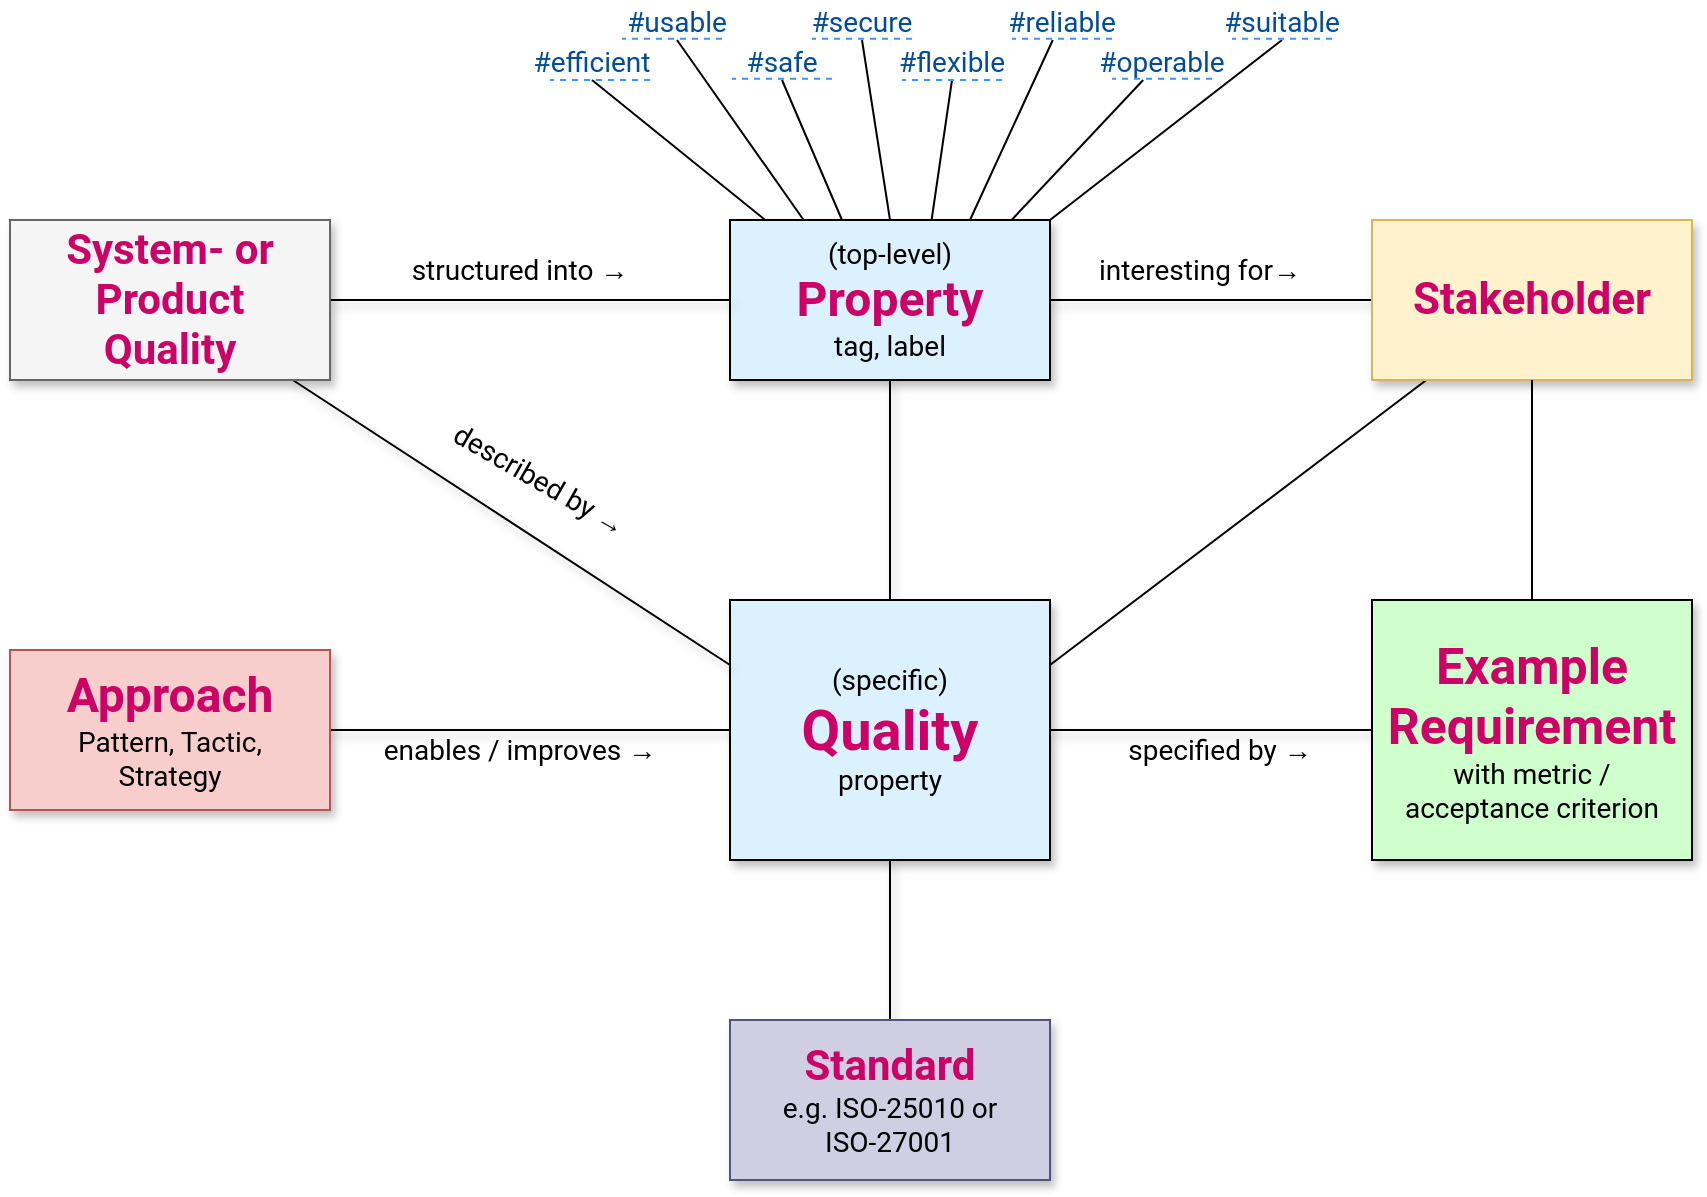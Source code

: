 <mxfile version="27.0.9" pages="2">
  <diagram name="Q42 Meta Model" id="cULiAE64kOLHnHZs_wdY">
    <mxGraphModel dx="1185" dy="686" grid="1" gridSize="10" guides="1" tooltips="1" connect="1" arrows="1" fold="1" page="1" pageScale="1" pageWidth="1169" pageHeight="827" math="0" shadow="0">
      <root>
        <mxCell id="0" />
        <mxCell id="1" parent="0" />
        <mxCell id="bslqSTpE_m5JZVY4g9k7-14" style="edgeStyle=orthogonalEdgeStyle;rounded=0;orthogonalLoop=1;jettySize=auto;html=1;entryX=0;entryY=0.5;entryDx=0;entryDy=0;endArrow=none;startFill=0;fontFamily=Roboto;shadow=1;" parent="1" source="bslqSTpE_m5JZVY4g9k7-1" target="bslqSTpE_m5JZVY4g9k7-3" edge="1">
          <mxGeometry relative="1" as="geometry" />
        </mxCell>
        <mxCell id="bslqSTpE_m5JZVY4g9k7-16" style="edgeStyle=orthogonalEdgeStyle;rounded=0;orthogonalLoop=1;jettySize=auto;html=1;endArrow=none;startFill=0;shadow=1;" parent="1" source="bslqSTpE_m5JZVY4g9k7-1" target="bslqSTpE_m5JZVY4g9k7-2" edge="1">
          <mxGeometry relative="1" as="geometry" />
        </mxCell>
        <mxCell id="bslqSTpE_m5JZVY4g9k7-1" value="&lt;font style=&quot;font-size: 14px;&quot;&gt;(top-level)&lt;/font&gt;&lt;div&gt;&lt;font style=&quot;font-size: 24px; color: rgb(204, 0, 102);&quot;&gt;&lt;b&gt;Property&lt;/b&gt;&lt;/font&gt;&lt;/div&gt;&lt;div&gt;&lt;font style=&quot;font-size: 14px;&quot;&gt;tag, label&lt;/font&gt;&lt;/div&gt;" style="rounded=0;whiteSpace=wrap;html=1;fillColor=light-dark(#dbf1fe, #ededed);fontFamily=Roboto;shadow=1;points=[[0,0,0,0,0],[0,0.5,0,0,0],[0,1,0,0,0],[0.11,0,0,0,0],[0.23,0,0,0,0],[0.25,1,0,0,0],[0.35,0,0,0,0],[0.5,0,0,0,0],[0.5,1,0,0,0],[0.63,0,0,0,0],[0.75,0,0,0,0],[0.75,1,0,0,0],[0.88,0,0,0,0],[1,0,0,0,0],[1,0.5,0,0,0],[1,1,0,0,0]];" parent="1" vertex="1">
          <mxGeometry x="560" y="120" width="160" height="80" as="geometry" />
        </mxCell>
        <mxCell id="bslqSTpE_m5JZVY4g9k7-10" style="rounded=0;orthogonalLoop=1;jettySize=auto;html=1;entryX=0;entryY=0.5;entryDx=0;entryDy=0;endArrow=none;startFill=0;fontFamily=Roboto;shadow=1;" parent="1" source="bslqSTpE_m5JZVY4g9k7-2" target="bslqSTpE_m5JZVY4g9k7-6" edge="1">
          <mxGeometry relative="1" as="geometry" />
        </mxCell>
        <mxCell id="bslqSTpE_m5JZVY4g9k7-13" style="edgeStyle=orthogonalEdgeStyle;rounded=0;orthogonalLoop=1;jettySize=auto;html=1;endArrow=none;startFill=0;fontFamily=Roboto;shadow=1;" parent="1" source="bslqSTpE_m5JZVY4g9k7-2" target="bslqSTpE_m5JZVY4g9k7-8" edge="1">
          <mxGeometry relative="1" as="geometry" />
        </mxCell>
        <mxCell id="bslqSTpE_m5JZVY4g9k7-15" style="edgeStyle=orthogonalEdgeStyle;rounded=0;orthogonalLoop=1;jettySize=auto;html=1;endArrow=none;startFill=0;fontFamily=Roboto;shadow=1;" parent="1" source="bslqSTpE_m5JZVY4g9k7-2" target="bslqSTpE_m5JZVY4g9k7-7" edge="1">
          <mxGeometry relative="1" as="geometry" />
        </mxCell>
        <mxCell id="bslqSTpE_m5JZVY4g9k7-2" value="&lt;div&gt;&lt;font style=&quot;font-size: 14px;&quot;&gt;(specific)&lt;/font&gt;&lt;/div&gt;&lt;font style=&quot;color: rgb(204, 0, 102); font-size: 28px;&quot;&gt;&lt;b style=&quot;&quot;&gt;Quality&lt;/b&gt;&lt;/font&gt;&lt;div&gt;&lt;font style=&quot;font-size: 14px;&quot;&gt;property&lt;/font&gt;&lt;/div&gt;" style="rounded=0;whiteSpace=wrap;html=1;fillColor=#DBF1FE;fontFamily=Roboto;shadow=1;" parent="1" vertex="1">
          <mxGeometry x="560" y="310" width="160" height="130" as="geometry" />
        </mxCell>
        <mxCell id="bslqSTpE_m5JZVY4g9k7-17" style="rounded=0;orthogonalLoop=1;jettySize=auto;html=1;endArrow=none;startFill=0;entryX=1;entryY=0.25;entryDx=0;entryDy=0;" parent="1" source="bslqSTpE_m5JZVY4g9k7-3" target="bslqSTpE_m5JZVY4g9k7-2" edge="1">
          <mxGeometry relative="1" as="geometry" />
        </mxCell>
        <mxCell id="bslqSTpE_m5JZVY4g9k7-3" value="&lt;font style=&quot;font-size: 22px; color: rgb(204, 0, 102);&quot;&gt;&lt;b style=&quot;&quot;&gt;Stakeholder&lt;/b&gt;&lt;/font&gt;" style="rounded=0;whiteSpace=wrap;html=1;fontFamily=Roboto;fillColor=#fff2cc;strokeColor=#d6b656;shadow=1;" parent="1" vertex="1">
          <mxGeometry x="881" y="120" width="160" height="80" as="geometry" />
        </mxCell>
        <mxCell id="bslqSTpE_m5JZVY4g9k7-11" style="edgeStyle=orthogonalEdgeStyle;rounded=0;orthogonalLoop=1;jettySize=auto;html=1;endArrow=none;startFill=0;fontFamily=Roboto;shadow=1;" parent="1" source="bslqSTpE_m5JZVY4g9k7-4" target="bslqSTpE_m5JZVY4g9k7-1" edge="1">
          <mxGeometry relative="1" as="geometry" />
        </mxCell>
        <mxCell id="bslqSTpE_m5JZVY4g9k7-12" style="rounded=0;orthogonalLoop=1;jettySize=auto;html=1;entryX=0;entryY=0.25;entryDx=0;entryDy=0;endArrow=none;startFill=0;fontFamily=Roboto;shadow=1;" parent="1" source="bslqSTpE_m5JZVY4g9k7-4" target="bslqSTpE_m5JZVY4g9k7-2" edge="1">
          <mxGeometry relative="1" as="geometry" />
        </mxCell>
        <mxCell id="bslqSTpE_m5JZVY4g9k7-4" value="&lt;font style=&quot;color: rgb(204, 0, 102);&quot;&gt;System- or&lt;/font&gt;&lt;div&gt;&lt;font style=&quot;color: rgb(204, 0, 102);&quot;&gt;Product&lt;/font&gt;&lt;/div&gt;&lt;div&gt;&lt;font style=&quot;color: rgb(204, 0, 102);&quot;&gt;Quality&lt;/font&gt;&lt;/div&gt;" style="rounded=0;whiteSpace=wrap;html=1;fontFamily=Roboto;fillColor=#f5f5f5;fontColor=#333333;strokeColor=#666666;fontSize=21;fontStyle=1;shadow=1;" parent="1" vertex="1">
          <mxGeometry x="200" y="120" width="160" height="80" as="geometry" />
        </mxCell>
        <mxCell id="bslqSTpE_m5JZVY4g9k7-6" value="&lt;div&gt;&lt;b style=&quot;color: rgb(204, 0, 102); background-color: transparent;&quot;&gt;&lt;font style=&quot;font-size: 25px;&quot;&gt;Example&lt;/font&gt;&lt;/b&gt;&lt;/div&gt;&lt;div&gt;&lt;font color=&quot;#cc0066&quot;&gt;&lt;b style=&quot;&quot;&gt;&lt;font style=&quot;font-size: 25px;&quot;&gt;Requirement&lt;/font&gt;&lt;br&gt;&lt;/b&gt;&lt;/font&gt;&lt;div&gt;&lt;font style=&quot;font-size: 14px;&quot;&gt;with metric /&lt;/font&gt;&lt;/div&gt;&lt;/div&gt;&lt;div&gt;&lt;font style=&quot;font-size: 14px;&quot;&gt;acceptance criterion&lt;/font&gt;&lt;/div&gt;" style="rounded=0;whiteSpace=wrap;html=1;fillColor=light-dark(#ceffcd, #ededed);fontFamily=Roboto;shadow=1;" parent="1" vertex="1">
          <mxGeometry x="881" y="310" width="160" height="130" as="geometry" />
        </mxCell>
        <mxCell id="bslqSTpE_m5JZVY4g9k7-7" value="&lt;font style=&quot;font-size: 21px; color: rgb(204, 0, 102);&quot;&gt;&lt;b style=&quot;&quot;&gt;Standard&lt;/b&gt;&lt;/font&gt;&lt;span style=&quot;font-size: 14px; background-color: transparent; color: light-dark(rgb(0, 0, 0), rgb(255, 255, 255));&quot;&gt;&lt;br&gt;e.g. ISO-25010 or &lt;br&gt;ISO-27001&lt;/span&gt;" style="rounded=0;whiteSpace=wrap;html=1;fontFamily=Roboto;fillColor=#d0cee2;strokeColor=#56517e;shadow=1;" parent="1" vertex="1">
          <mxGeometry x="560" y="520" width="160" height="80" as="geometry" />
        </mxCell>
        <mxCell id="bslqSTpE_m5JZVY4g9k7-8" value="&lt;font style=&quot;font-size: 24px; color: rgb(204, 0, 102);&quot;&gt;&lt;b&gt;Approach&lt;/b&gt;&lt;/font&gt;&lt;div&gt;&lt;font style=&quot;font-size: 14px;&quot;&gt;Pattern, Tactic,&lt;/font&gt;&lt;/div&gt;&lt;div&gt;&lt;font style=&quot;font-size: 14px;&quot;&gt;Strategy&lt;/font&gt;&lt;/div&gt;" style="rounded=0;whiteSpace=wrap;html=1;fontFamily=Roboto;fillColor=#f8cecc;strokeColor=#b85450;shadow=1;" parent="1" vertex="1">
          <mxGeometry x="200" y="335" width="160" height="80" as="geometry" />
        </mxCell>
        <mxCell id="bslqSTpE_m5JZVY4g9k7-18" style="rounded=0;orthogonalLoop=1;jettySize=auto;html=1;endArrow=none;startFill=0;entryX=0.5;entryY=0;entryDx=0;entryDy=0;exitX=0.5;exitY=1;exitDx=0;exitDy=0;" parent="1" source="bslqSTpE_m5JZVY4g9k7-3" target="bslqSTpE_m5JZVY4g9k7-6" edge="1">
          <mxGeometry relative="1" as="geometry">
            <mxPoint x="925" y="210" as="sourcePoint" />
            <mxPoint x="771" y="345" as="targetPoint" />
          </mxGeometry>
        </mxCell>
        <mxCell id="bslqSTpE_m5JZVY4g9k7-20" value="&lt;p class=&quot;p1&quot; style=&quot;margin: 0px; font-variant-numeric: normal; font-variant-east-asian: normal; font-variant-alternates: normal; font-size-adjust: none; font-kerning: auto; font-optical-sizing: auto; font-feature-settings: normal; font-variation-settings: normal; font-variant-position: normal; font-variant-emoji: normal; font-stretch: normal; line-height: normal;&quot;&gt;&lt;font style=&quot;font-size: 14px;&quot;&gt;interesting for→&lt;/font&gt;&lt;/p&gt;" style="text;html=1;align=center;verticalAlign=middle;whiteSpace=wrap;rounded=0;fontFamily=Roboto;" parent="1" vertex="1">
          <mxGeometry x="730" y="130" width="130" height="30" as="geometry" />
        </mxCell>
        <mxCell id="bslqSTpE_m5JZVY4g9k7-21" value="&lt;p class=&quot;p1&quot; style=&quot;margin: 0px; font-variant-numeric: normal; font-variant-east-asian: normal; font-variant-alternates: normal; font-size-adjust: none; font-kerning: auto; font-optical-sizing: auto; font-feature-settings: normal; font-variation-settings: normal; font-variant-position: normal; font-variant-emoji: normal; font-stretch: normal; line-height: normal;&quot;&gt;&lt;font style=&quot;font-size: 14px;&quot;&gt;structured into →&lt;/font&gt;&lt;/p&gt;" style="text;html=1;align=center;verticalAlign=middle;whiteSpace=wrap;rounded=0;fontFamily=Roboto;" parent="1" vertex="1">
          <mxGeometry x="390" y="130" width="130" height="30" as="geometry" />
        </mxCell>
        <mxCell id="bslqSTpE_m5JZVY4g9k7-22" value="&lt;p class=&quot;p1&quot; style=&quot;margin: 0px; font-variant-numeric: normal; font-variant-east-asian: normal; font-variant-alternates: normal; font-size-adjust: none; font-kerning: auto; font-optical-sizing: auto; font-feature-settings: normal; font-variation-settings: normal; font-variant-position: normal; font-variant-emoji: normal; font-stretch: normal; line-height: normal;&quot;&gt;&lt;font style=&quot;font-size: 14px;&quot;&gt;described by →&lt;/font&gt;&lt;/p&gt;" style="text;html=1;align=center;verticalAlign=middle;whiteSpace=wrap;rounded=0;fontFamily=Roboto;rotation=30;" parent="1" vertex="1">
          <mxGeometry x="400" y="240" width="130" height="20" as="geometry" />
        </mxCell>
        <mxCell id="clB7HIuaLna0Y5BmBfF5-1" value="&lt;p class=&quot;p1&quot; style=&quot;margin: 0px; font-variant-numeric: normal; font-variant-east-asian: normal; font-variant-alternates: normal; font-size-adjust: none; font-kerning: auto; font-optical-sizing: auto; font-feature-settings: normal; font-variation-settings: normal; font-variant-position: normal; font-variant-emoji: normal; font-stretch: normal; line-height: normal;&quot;&gt;&lt;font style=&quot;font-size: 14px;&quot;&gt;specified by →&lt;/font&gt;&lt;/p&gt;" style="text;html=1;align=center;verticalAlign=middle;whiteSpace=wrap;rounded=0;fontFamily=Roboto;" parent="1" vertex="1">
          <mxGeometry x="740" y="370" width="130" height="30" as="geometry" />
        </mxCell>
        <mxCell id="DFKi_qFQldfi5epkdJih-1" value="&lt;p style=&quot;margin: 0px; font-variant-numeric: normal; font-variant-east-asian: normal; font-variant-alternates: normal; font-size-adjust: none; font-kerning: auto; font-optical-sizing: auto; font-feature-settings: normal; font-variation-settings: normal; font-variant-position: normal; font-variant-emoji: normal; font-stretch: normal; line-height: normal;&quot; class=&quot;p1&quot;&gt;&lt;font style=&quot;font-size: 14px;&quot;&gt;#efficient&lt;/font&gt;&lt;/p&gt;" style="text;html=1;align=center;verticalAlign=middle;whiteSpace=wrap;rounded=0;fontFamily=Roboto;strokeColor=none;dashed=1;sketch=1;curveFitting=1;jiggle=2;fontColor=#004C99;" vertex="1" parent="1">
          <mxGeometry x="461" y="30" width="60" height="20" as="geometry" />
        </mxCell>
        <mxCell id="clB7HIuaLna0Y5BmBfF5-2" value="&lt;p class=&quot;p1&quot; style=&quot;margin: 0px; font-variant-numeric: normal; font-variant-east-asian: normal; font-variant-alternates: normal; font-size-adjust: none; font-kerning: auto; font-optical-sizing: auto; font-feature-settings: normal; font-variation-settings: normal; font-variant-position: normal; font-variant-emoji: normal; font-stretch: normal; line-height: normal;&quot;&gt;&lt;font style=&quot;font-size: 14px;&quot;&gt;enables / improves →&lt;/font&gt;&lt;/p&gt;" style="text;html=1;align=center;verticalAlign=middle;whiteSpace=wrap;rounded=0;fontFamily=Roboto;" parent="1" vertex="1">
          <mxGeometry x="380" y="370" width="150" height="30" as="geometry" />
        </mxCell>
        <mxCell id="DFKi_qFQldfi5epkdJih-2" value="&lt;p style=&quot;margin: 0px; font-variant-numeric: normal; font-variant-east-asian: normal; font-variant-alternates: normal; font-size-adjust: none; font-kerning: auto; font-optical-sizing: auto; font-feature-settings: normal; font-variation-settings: normal; font-variant-position: normal; font-variant-emoji: normal; font-stretch: normal; line-height: normal;&quot; class=&quot;p1&quot;&gt;&lt;font style=&quot;font-size: 14px;&quot;&gt;#usable&lt;/font&gt;&lt;/p&gt;" style="text;html=1;align=center;verticalAlign=middle;whiteSpace=wrap;rounded=0;fontFamily=Roboto;fontColor=#004C99;" vertex="1" parent="1">
          <mxGeometry x="506" y="10" width="55" height="20" as="geometry" />
        </mxCell>
        <mxCell id="DFKi_qFQldfi5epkdJih-3" value="&lt;p style=&quot;margin: 0px; font-variant-numeric: normal; font-variant-east-asian: normal; font-variant-alternates: normal; font-size-adjust: none; font-kerning: auto; font-optical-sizing: auto; font-feature-settings: normal; font-variation-settings: normal; font-variant-position: normal; font-variant-emoji: normal; font-stretch: normal; line-height: normal;&quot; class=&quot;p1&quot;&gt;&lt;font style=&quot;font-size: 14px;&quot;&gt;#safe&lt;/font&gt;&lt;/p&gt;" style="text;html=1;align=center;verticalAlign=middle;whiteSpace=wrap;rounded=0;fontFamily=Roboto;fontColor=#004C99;" vertex="1" parent="1">
          <mxGeometry x="551" y="30" width="70" height="20" as="geometry" />
        </mxCell>
        <mxCell id="DFKi_qFQldfi5epkdJih-4" value="&lt;p style=&quot;margin: 0px; font-variant-numeric: normal; font-variant-east-asian: normal; font-variant-alternates: normal; font-size-adjust: none; font-kerning: auto; font-optical-sizing: auto; font-feature-settings: normal; font-variation-settings: normal; font-variant-position: normal; font-variant-emoji: normal; font-stretch: normal; line-height: normal;&quot; class=&quot;p1&quot;&gt;&lt;font style=&quot;font-size: 14px;&quot;&gt;#secure&lt;/font&gt;&lt;/p&gt;" style="text;html=1;align=center;verticalAlign=middle;whiteSpace=wrap;rounded=0;fontFamily=Roboto;fontColor=#004C99;" vertex="1" parent="1">
          <mxGeometry x="591" y="10" width="70" height="20" as="geometry" />
        </mxCell>
        <mxCell id="DFKi_qFQldfi5epkdJih-5" value="&lt;p style=&quot;margin: 0px; font-variant-numeric: normal; font-variant-east-asian: normal; font-variant-alternates: normal; font-size-adjust: none; font-kerning: auto; font-optical-sizing: auto; font-feature-settings: normal; font-variation-settings: normal; font-variant-position: normal; font-variant-emoji: normal; font-stretch: normal; line-height: normal;&quot; class=&quot;p1&quot;&gt;&lt;font style=&quot;font-size: 14px;&quot;&gt;#flexible&lt;/font&gt;&lt;/p&gt;" style="text;html=1;align=center;verticalAlign=middle;whiteSpace=wrap;rounded=0;fontFamily=Roboto;fontColor=#004C99;" vertex="1" parent="1">
          <mxGeometry x="636" y="30" width="70" height="20" as="geometry" />
        </mxCell>
        <mxCell id="DFKi_qFQldfi5epkdJih-6" value="&lt;p style=&quot;margin: 0px; font-variant-numeric: normal; font-variant-east-asian: normal; font-variant-alternates: normal; font-size-adjust: none; font-kerning: auto; font-optical-sizing: auto; font-feature-settings: normal; font-variation-settings: normal; font-variant-position: normal; font-variant-emoji: normal; font-stretch: normal; line-height: normal;&quot; class=&quot;p1&quot;&gt;&lt;font style=&quot;font-size: 14px;&quot;&gt;#reliable&lt;/font&gt;&lt;/p&gt;" style="text;html=1;align=center;verticalAlign=middle;whiteSpace=wrap;rounded=0;fontFamily=Roboto;fontColor=#004C99;" vertex="1" parent="1">
          <mxGeometry x="691" y="10" width="70" height="20" as="geometry" />
        </mxCell>
        <mxCell id="DFKi_qFQldfi5epkdJih-7" value="&lt;p style=&quot;margin: 0px; font-variant-numeric: normal; font-variant-east-asian: normal; font-variant-alternates: normal; font-size-adjust: none; font-kerning: auto; font-optical-sizing: auto; font-feature-settings: normal; font-variation-settings: normal; font-variant-position: normal; font-variant-emoji: normal; font-stretch: normal; line-height: normal;&quot; class=&quot;p1&quot;&gt;&lt;font style=&quot;font-size: 14px;&quot;&gt;#operable&lt;/font&gt;&lt;/p&gt;" style="text;html=1;align=center;verticalAlign=middle;whiteSpace=wrap;rounded=0;fontFamily=Roboto;fontColor=#004C99;" vertex="1" parent="1">
          <mxGeometry x="741" y="30" width="70" height="20" as="geometry" />
        </mxCell>
        <mxCell id="DFKi_qFQldfi5epkdJih-9" value="&lt;p style=&quot;margin: 0px; font-variant-numeric: normal; font-variant-east-asian: normal; font-variant-alternates: normal; font-size-adjust: none; font-kerning: auto; font-optical-sizing: auto; font-feature-settings: normal; font-variation-settings: normal; font-variant-position: normal; font-variant-emoji: normal; font-stretch: normal; line-height: normal;&quot; class=&quot;p1&quot;&gt;&lt;font style=&quot;font-size: 14px;&quot;&gt;#suitable&lt;/font&gt;&lt;/p&gt;" style="text;html=1;align=center;verticalAlign=middle;whiteSpace=wrap;rounded=0;fontFamily=Roboto;fontColor=#004C99;" vertex="1" parent="1">
          <mxGeometry x="801" y="10" width="70" height="20" as="geometry" />
        </mxCell>
        <mxCell id="DFKi_qFQldfi5epkdJih-10" style="rounded=0;orthogonalLoop=1;jettySize=auto;html=1;endArrow=none;startFill=0;entryX=0.88;entryY=0;entryDx=0;entryDy=0;entryPerimeter=0;" edge="1" parent="1" source="DFKi_qFQldfi5epkdJih-7" target="bslqSTpE_m5JZVY4g9k7-1">
          <mxGeometry relative="1" as="geometry">
            <mxPoint x="918" y="210" as="sourcePoint" />
            <mxPoint x="730" y="353" as="targetPoint" />
          </mxGeometry>
        </mxCell>
        <mxCell id="DFKi_qFQldfi5epkdJih-11" style="rounded=0;orthogonalLoop=1;jettySize=auto;html=1;endArrow=none;startFill=0;entryX=0.75;entryY=0;entryDx=0;entryDy=0;" edge="1" parent="1" source="DFKi_qFQldfi5epkdJih-6" target="bslqSTpE_m5JZVY4g9k7-1">
          <mxGeometry relative="1" as="geometry">
            <mxPoint x="747" y="60" as="sourcePoint" />
            <mxPoint x="707" y="131" as="targetPoint" />
          </mxGeometry>
        </mxCell>
        <mxCell id="DFKi_qFQldfi5epkdJih-12" style="rounded=0;orthogonalLoop=1;jettySize=auto;html=1;endArrow=none;startFill=0;exitX=0.5;exitY=1;exitDx=0;exitDy=0;entryX=1;entryY=0;entryDx=0;entryDy=0;entryPerimeter=0;" edge="1" parent="1" source="DFKi_qFQldfi5epkdJih-9" target="bslqSTpE_m5JZVY4g9k7-1">
          <mxGeometry relative="1" as="geometry">
            <mxPoint x="747" y="60" as="sourcePoint" />
            <mxPoint x="710" y="120" as="targetPoint" />
          </mxGeometry>
        </mxCell>
        <mxCell id="DFKi_qFQldfi5epkdJih-13" style="rounded=0;orthogonalLoop=1;jettySize=auto;html=1;endArrow=none;startFill=0;exitX=0.5;exitY=1;exitDx=0;exitDy=0;" edge="1" parent="1" source="DFKi_qFQldfi5epkdJih-4">
          <mxGeometry relative="1" as="geometry">
            <mxPoint x="703" y="40" as="sourcePoint" />
            <mxPoint x="640" y="120" as="targetPoint" />
          </mxGeometry>
        </mxCell>
        <mxCell id="DFKi_qFQldfi5epkdJih-14" style="rounded=0;orthogonalLoop=1;jettySize=auto;html=1;endArrow=none;startFill=0;entryX=0.35;entryY=0;entryDx=0;entryDy=0;exitX=0.5;exitY=1;exitDx=0;exitDy=0;entryPerimeter=0;" edge="1" parent="1" source="DFKi_qFQldfi5epkdJih-3" target="bslqSTpE_m5JZVY4g9k7-1">
          <mxGeometry relative="1" as="geometry">
            <mxPoint x="713" y="50" as="sourcePoint" />
            <mxPoint x="700" y="140" as="targetPoint" />
          </mxGeometry>
        </mxCell>
        <mxCell id="DFKi_qFQldfi5epkdJih-15" style="rounded=0;orthogonalLoop=1;jettySize=auto;html=1;endArrow=none;startFill=0;entryX=0.23;entryY=0;entryDx=0;entryDy=0;exitX=0.5;exitY=1;exitDx=0;exitDy=0;entryPerimeter=0;" edge="1" parent="1" source="DFKi_qFQldfi5epkdJih-2" target="bslqSTpE_m5JZVY4g9k7-1">
          <mxGeometry relative="1" as="geometry">
            <mxPoint x="723" y="60" as="sourcePoint" />
            <mxPoint x="710" y="150" as="targetPoint" />
          </mxGeometry>
        </mxCell>
        <mxCell id="DFKi_qFQldfi5epkdJih-16" style="rounded=0;orthogonalLoop=1;jettySize=auto;html=1;endArrow=none;startFill=0;entryX=0.63;entryY=0;entryDx=0;entryDy=0;exitX=0.5;exitY=1;exitDx=0;exitDy=0;entryPerimeter=0;" edge="1" parent="1" source="DFKi_qFQldfi5epkdJih-5" target="bslqSTpE_m5JZVY4g9k7-1">
          <mxGeometry relative="1" as="geometry">
            <mxPoint x="733" y="70" as="sourcePoint" />
            <mxPoint x="720" y="160" as="targetPoint" />
          </mxGeometry>
        </mxCell>
        <mxCell id="DFKi_qFQldfi5epkdJih-17" style="rounded=0;orthogonalLoop=1;jettySize=auto;html=1;endArrow=none;startFill=0;entryX=0.11;entryY=0;entryDx=0;entryDy=0;exitX=0.5;exitY=1;exitDx=0;exitDy=0;entryPerimeter=0;" edge="1" parent="1" source="DFKi_qFQldfi5epkdJih-1" target="bslqSTpE_m5JZVY4g9k7-1">
          <mxGeometry relative="1" as="geometry">
            <mxPoint x="513" y="40" as="sourcePoint" />
            <mxPoint x="607" y="130" as="targetPoint" />
          </mxGeometry>
        </mxCell>
        <mxCell id="DFKi_qFQldfi5epkdJih-18" style="rounded=0;orthogonalLoop=1;jettySize=auto;html=1;endArrow=none;startFill=0;entryX=1;entryY=0;entryDx=0;entryDy=0;entryPerimeter=0;strokeColor=#3399FF;strokeWidth=1;dashed=1;fontColor=#004C99;" edge="1" parent="1">
          <mxGeometry relative="1" as="geometry">
            <mxPoint x="751" y="29.39" as="sourcePoint" />
            <mxPoint x="701" y="29.39" as="targetPoint" />
          </mxGeometry>
        </mxCell>
        <mxCell id="DFKi_qFQldfi5epkdJih-19" style="rounded=0;orthogonalLoop=1;jettySize=auto;html=1;endArrow=none;startFill=0;entryX=1;entryY=0;entryDx=0;entryDy=0;entryPerimeter=0;strokeColor=#3399FF;strokeWidth=1;dashed=1;fontColor=#004C99;" edge="1" parent="1">
          <mxGeometry relative="1" as="geometry">
            <mxPoint x="801" y="49.39" as="sourcePoint" />
            <mxPoint x="751" y="49.39" as="targetPoint" />
          </mxGeometry>
        </mxCell>
        <mxCell id="DFKi_qFQldfi5epkdJih-20" style="rounded=0;orthogonalLoop=1;jettySize=auto;html=1;endArrow=none;startFill=0;entryX=1;entryY=0;entryDx=0;entryDy=0;entryPerimeter=0;strokeColor=#3399FF;strokeWidth=1;dashed=1;fontColor=#004C99;" edge="1" parent="1">
          <mxGeometry relative="1" as="geometry">
            <mxPoint x="651" y="29.39" as="sourcePoint" />
            <mxPoint x="601" y="29.39" as="targetPoint" />
          </mxGeometry>
        </mxCell>
        <mxCell id="DFKi_qFQldfi5epkdJih-21" style="rounded=0;orthogonalLoop=1;jettySize=auto;html=1;endArrow=none;startFill=0;entryX=1;entryY=0;entryDx=0;entryDy=0;entryPerimeter=0;strokeColor=#3399FF;strokeWidth=1;dashed=1;fontColor=#004C99;" edge="1" parent="1">
          <mxGeometry relative="1" as="geometry">
            <mxPoint x="556" y="29.39" as="sourcePoint" />
            <mxPoint x="506" y="29.39" as="targetPoint" />
          </mxGeometry>
        </mxCell>
        <mxCell id="DFKi_qFQldfi5epkdJih-22" style="rounded=0;orthogonalLoop=1;jettySize=auto;html=1;endArrow=none;startFill=0;entryX=1;entryY=0;entryDx=0;entryDy=0;entryPerimeter=0;strokeColor=#3399FF;strokeWidth=1;dashed=1;fontColor=#004C99;" edge="1" parent="1">
          <mxGeometry relative="1" as="geometry">
            <mxPoint x="520" y="50" as="sourcePoint" />
            <mxPoint x="470" y="50" as="targetPoint" />
          </mxGeometry>
        </mxCell>
        <mxCell id="DFKi_qFQldfi5epkdJih-23" style="rounded=0;orthogonalLoop=1;jettySize=auto;html=1;endArrow=none;startFill=0;entryX=1;entryY=0;entryDx=0;entryDy=0;entryPerimeter=0;strokeColor=#3399FF;strokeWidth=1;dashed=1;fontColor=#004C99;" edge="1" parent="1">
          <mxGeometry relative="1" as="geometry">
            <mxPoint x="611" y="49.39" as="sourcePoint" />
            <mxPoint x="561" y="49.39" as="targetPoint" />
          </mxGeometry>
        </mxCell>
        <mxCell id="DFKi_qFQldfi5epkdJih-24" style="rounded=0;orthogonalLoop=1;jettySize=auto;html=1;endArrow=none;startFill=0;entryX=1;entryY=0;entryDx=0;entryDy=0;entryPerimeter=0;strokeColor=#3399FF;strokeWidth=1;dashed=1;fontColor=#004C99;" edge="1" parent="1">
          <mxGeometry relative="1" as="geometry">
            <mxPoint x="861" y="29.39" as="sourcePoint" />
            <mxPoint x="811" y="29.39" as="targetPoint" />
          </mxGeometry>
        </mxCell>
        <mxCell id="DFKi_qFQldfi5epkdJih-25" style="rounded=0;orthogonalLoop=1;jettySize=auto;html=1;endArrow=none;startFill=0;entryX=1;entryY=0;entryDx=0;entryDy=0;entryPerimeter=0;strokeColor=#3399FF;strokeWidth=1;dashed=1;fontColor=#004C99;" edge="1" parent="1">
          <mxGeometry relative="1" as="geometry">
            <mxPoint x="696" y="50" as="sourcePoint" />
            <mxPoint x="646" y="50" as="targetPoint" />
          </mxGeometry>
        </mxCell>
      </root>
    </mxGraphModel>
  </diagram>
  <diagram name="Q42 Meta Model - centered" id="bCCqn5V5VFbxqNnXiY7Y">
    <mxGraphModel dx="2591" dy="823" grid="1" gridSize="10" guides="1" tooltips="1" connect="1" arrows="1" fold="1" page="1" pageScale="1" pageWidth="1169" pageHeight="827" math="0" shadow="0">
      <root>
        <mxCell id="E7Qkh1qQ3fL24t5s4WqB-0" />
        <mxCell id="E7Qkh1qQ3fL24t5s4WqB-1" parent="E7Qkh1qQ3fL24t5s4WqB-0" />
        <mxCell id="E7Qkh1qQ3fL24t5s4WqB-2" style="edgeStyle=orthogonalEdgeStyle;rounded=0;orthogonalLoop=1;jettySize=auto;html=1;entryX=0;entryY=0.5;entryDx=0;entryDy=0;endArrow=none;startFill=0;fontFamily=Roboto;shadow=1;" edge="1" parent="E7Qkh1qQ3fL24t5s4WqB-1" source="E7Qkh1qQ3fL24t5s4WqB-4" target="E7Qkh1qQ3fL24t5s4WqB-10">
          <mxGeometry relative="1" as="geometry" />
        </mxCell>
        <mxCell id="E7Qkh1qQ3fL24t5s4WqB-3" style="edgeStyle=orthogonalEdgeStyle;rounded=0;orthogonalLoop=1;jettySize=auto;html=1;endArrow=none;startFill=0;shadow=1;" edge="1" parent="E7Qkh1qQ3fL24t5s4WqB-1" source="E7Qkh1qQ3fL24t5s4WqB-4" target="E7Qkh1qQ3fL24t5s4WqB-8">
          <mxGeometry relative="1" as="geometry" />
        </mxCell>
        <mxCell id="E7Qkh1qQ3fL24t5s4WqB-4" value="&lt;font style=&quot;font-size: 14px;&quot;&gt;(top-level)&lt;/font&gt;&lt;div&gt;&lt;font style=&quot;font-size: 24px; color: rgb(204, 0, 102);&quot;&gt;&lt;b&gt;Property&lt;/b&gt;&lt;/font&gt;&lt;/div&gt;&lt;div&gt;&lt;font style=&quot;font-size: 14px;&quot;&gt;tag, label&lt;/font&gt;&lt;/div&gt;" style="rounded=0;whiteSpace=wrap;html=1;fillColor=light-dark(#dbf1fe, #ededed);fontFamily=Roboto;shadow=1;" vertex="1" parent="E7Qkh1qQ3fL24t5s4WqB-1">
          <mxGeometry x="560" y="120" width="160" height="80" as="geometry" />
        </mxCell>
        <mxCell id="E7Qkh1qQ3fL24t5s4WqB-5" style="rounded=0;orthogonalLoop=1;jettySize=auto;html=1;entryX=0;entryY=0.5;entryDx=0;entryDy=0;endArrow=none;startFill=0;fontFamily=Roboto;shadow=1;" edge="1" parent="E7Qkh1qQ3fL24t5s4WqB-1" source="E7Qkh1qQ3fL24t5s4WqB-8" target="E7Qkh1qQ3fL24t5s4WqB-14">
          <mxGeometry relative="1" as="geometry" />
        </mxCell>
        <mxCell id="E7Qkh1qQ3fL24t5s4WqB-6" style="edgeStyle=orthogonalEdgeStyle;rounded=0;orthogonalLoop=1;jettySize=auto;html=1;endArrow=none;startFill=0;fontFamily=Roboto;shadow=1;" edge="1" parent="E7Qkh1qQ3fL24t5s4WqB-1" source="E7Qkh1qQ3fL24t5s4WqB-8" target="E7Qkh1qQ3fL24t5s4WqB-16">
          <mxGeometry relative="1" as="geometry" />
        </mxCell>
        <mxCell id="E7Qkh1qQ3fL24t5s4WqB-7" style="rounded=0;orthogonalLoop=1;jettySize=auto;html=1;endArrow=none;startFill=0;fontFamily=Roboto;shadow=1;" edge="1" parent="E7Qkh1qQ3fL24t5s4WqB-1" source="E7Qkh1qQ3fL24t5s4WqB-8" target="E7Qkh1qQ3fL24t5s4WqB-15">
          <mxGeometry relative="1" as="geometry" />
        </mxCell>
        <mxCell id="E7Qkh1qQ3fL24t5s4WqB-8" value="&lt;div&gt;&lt;font style=&quot;font-size: 14px;&quot;&gt;(specific)&lt;/font&gt;&lt;/div&gt;&lt;font style=&quot;color: rgb(204, 0, 102); font-size: 28px;&quot;&gt;&lt;b style=&quot;&quot;&gt;Quality&lt;/b&gt;&lt;/font&gt;&lt;div&gt;&lt;font style=&quot;font-size: 17px;&quot;&gt;property&lt;/font&gt;&lt;/div&gt;" style="rounded=0;whiteSpace=wrap;html=1;fillColor=#DBF1FE;fontFamily=Roboto;shadow=1;" vertex="1" parent="E7Qkh1qQ3fL24t5s4WqB-1">
          <mxGeometry x="280" y="461" width="160" height="130" as="geometry" />
        </mxCell>
        <mxCell id="E7Qkh1qQ3fL24t5s4WqB-10" value="&lt;font style=&quot;font-size: 22px; color: rgb(204, 0, 102);&quot;&gt;&lt;b style=&quot;&quot;&gt;Stakeholder&lt;/b&gt;&lt;/font&gt;" style="rounded=0;whiteSpace=wrap;html=1;fontFamily=Roboto;fillColor=#fff2cc;strokeColor=#d6b656;shadow=1;" vertex="1" parent="E7Qkh1qQ3fL24t5s4WqB-1">
          <mxGeometry x="858" y="120" width="160" height="80" as="geometry" />
        </mxCell>
        <mxCell id="E7Qkh1qQ3fL24t5s4WqB-11" style="edgeStyle=orthogonalEdgeStyle;rounded=0;orthogonalLoop=1;jettySize=auto;html=1;endArrow=none;startFill=0;fontFamily=Roboto;shadow=1;" edge="1" parent="E7Qkh1qQ3fL24t5s4WqB-1" source="E7Qkh1qQ3fL24t5s4WqB-13" target="E7Qkh1qQ3fL24t5s4WqB-4">
          <mxGeometry relative="1" as="geometry" />
        </mxCell>
        <mxCell id="E7Qkh1qQ3fL24t5s4WqB-12" style="rounded=0;orthogonalLoop=1;jettySize=auto;html=1;endArrow=none;startFill=0;fontFamily=Roboto;shadow=1;" edge="1" parent="E7Qkh1qQ3fL24t5s4WqB-1" source="E7Qkh1qQ3fL24t5s4WqB-13" target="E7Qkh1qQ3fL24t5s4WqB-8">
          <mxGeometry relative="1" as="geometry" />
        </mxCell>
        <mxCell id="E7Qkh1qQ3fL24t5s4WqB-13" value="&lt;font style=&quot;color: rgb(204, 0, 102);&quot;&gt;System- or&lt;/font&gt;&lt;div&gt;&lt;font style=&quot;color: rgb(204, 0, 102);&quot;&gt;Product&lt;/font&gt;&lt;/div&gt;&lt;div&gt;&lt;font style=&quot;color: rgb(204, 0, 102); font-size: 28px;&quot;&gt;Quality&lt;/font&gt;&lt;/div&gt;" style="rounded=0;whiteSpace=wrap;html=1;fontFamily=Roboto;fillColor=#f5f5f5;fontColor=#333333;strokeColor=#666666;fontSize=21;fontStyle=1;shadow=1;" vertex="1" parent="E7Qkh1qQ3fL24t5s4WqB-1">
          <mxGeometry x="560" y="256" width="160" height="90" as="geometry" />
        </mxCell>
        <mxCell id="E7Qkh1qQ3fL24t5s4WqB-14" value="&lt;div&gt;&lt;b style=&quot;color: rgb(204, 0, 102); background-color: transparent;&quot;&gt;&lt;font style=&quot;font-size: 25px;&quot;&gt;Example&lt;/font&gt;&lt;/b&gt;&lt;/div&gt;&lt;div&gt;&lt;font color=&quot;#cc0066&quot;&gt;&lt;b style=&quot;&quot;&gt;&lt;font style=&quot;font-size: 25px;&quot;&gt;Requirement&lt;/font&gt;&lt;br&gt;&lt;/b&gt;&lt;/font&gt;&lt;div&gt;&lt;font style=&quot;font-size: 14px;&quot;&gt;with metric /&lt;/font&gt;&lt;/div&gt;&lt;/div&gt;&lt;div&gt;&lt;font style=&quot;font-size: 14px;&quot;&gt;acceptance criterion&lt;/font&gt;&lt;/div&gt;" style="rounded=0;whiteSpace=wrap;html=1;fillColor=light-dark(#ceffcd, #ededed);fontFamily=Roboto;shadow=1;" vertex="1" parent="E7Qkh1qQ3fL24t5s4WqB-1">
          <mxGeometry x="858" y="461" width="160" height="130" as="geometry" />
        </mxCell>
        <mxCell id="E7Qkh1qQ3fL24t5s4WqB-15" value="&lt;font style=&quot;font-size: 21px; color: rgb(204, 0, 102);&quot;&gt;&lt;b style=&quot;&quot;&gt;Standard&lt;/b&gt;&lt;/font&gt;&lt;span style=&quot;font-size: 14px; background-color: transparent; color: light-dark(rgb(0, 0, 0), rgb(255, 255, 255));&quot;&gt;&lt;br&gt;e.g. ISO-25010&lt;/span&gt;" style="rounded=0;whiteSpace=wrap;html=1;fontFamily=Roboto;fillColor=#d0cee2;strokeColor=#56517e;shadow=1;" vertex="1" parent="E7Qkh1qQ3fL24t5s4WqB-1">
          <mxGeometry x="560" y="410" width="160" height="80" as="geometry" />
        </mxCell>
        <mxCell id="E7Qkh1qQ3fL24t5s4WqB-16" value="&lt;font style=&quot;font-size: 24px; color: rgb(204, 0, 102);&quot;&gt;&lt;b&gt;Approach&lt;/b&gt;&lt;/font&gt;&lt;div&gt;&lt;font style=&quot;font-size: 14px;&quot;&gt;Pattern, Tactic,&lt;/font&gt;&lt;/div&gt;&lt;div&gt;&lt;font style=&quot;font-size: 14px;&quot;&gt;Strategy&lt;/font&gt;&lt;/div&gt;" style="rounded=0;whiteSpace=wrap;html=1;fontFamily=Roboto;fillColor=#f8cecc;strokeColor=#b85450;shadow=1;" vertex="1" parent="E7Qkh1qQ3fL24t5s4WqB-1">
          <mxGeometry x="-50" y="486" width="160" height="80" as="geometry" />
        </mxCell>
        <mxCell id="E7Qkh1qQ3fL24t5s4WqB-17" style="rounded=0;orthogonalLoop=1;jettySize=auto;html=1;endArrow=none;startFill=0;entryX=0.5;entryY=0;entryDx=0;entryDy=0;exitX=0.5;exitY=1;exitDx=0;exitDy=0;" edge="1" parent="E7Qkh1qQ3fL24t5s4WqB-1" source="E7Qkh1qQ3fL24t5s4WqB-10" target="E7Qkh1qQ3fL24t5s4WqB-14">
          <mxGeometry relative="1" as="geometry">
            <mxPoint x="883" y="210" as="sourcePoint" />
            <mxPoint x="729" y="345" as="targetPoint" />
          </mxGeometry>
        </mxCell>
        <mxCell id="E7Qkh1qQ3fL24t5s4WqB-18" value="&lt;p class=&quot;p1&quot; style=&quot;margin: 0px; font-variant-numeric: normal; font-variant-east-asian: normal; font-variant-alternates: normal; font-size-adjust: none; font-kerning: auto; font-optical-sizing: auto; font-feature-settings: normal; font-variation-settings: normal; font-variant-position: normal; font-variant-emoji: normal; font-stretch: normal; line-height: normal;&quot;&gt;&lt;font style=&quot;font-size: 14px;&quot;&gt;interesting for→&lt;/font&gt;&lt;/p&gt;" style="text;html=1;align=center;verticalAlign=middle;whiteSpace=wrap;rounded=0;fontFamily=Roboto;" vertex="1" parent="E7Qkh1qQ3fL24t5s4WqB-1">
          <mxGeometry x="727" y="130" width="130" height="30" as="geometry" />
        </mxCell>
        <mxCell id="E7Qkh1qQ3fL24t5s4WqB-19" value="&lt;p class=&quot;p1&quot; style=&quot;margin: 0px; font-variant-numeric: normal; font-variant-east-asian: normal; font-variant-alternates: normal; font-size-adjust: none; font-kerning: auto; font-optical-sizing: auto; font-feature-settings: normal; font-variation-settings: normal; font-variant-position: normal; font-variant-emoji: normal; font-stretch: normal; line-height: normal;&quot;&gt;&lt;font style=&quot;font-size: 14px;&quot;&gt;structured into →&lt;/font&gt;&lt;/p&gt;" style="text;html=1;align=center;verticalAlign=middle;whiteSpace=wrap;rounded=0;fontFamily=Roboto;" vertex="1" parent="E7Qkh1qQ3fL24t5s4WqB-1">
          <mxGeometry x="390" y="130" width="130" height="30" as="geometry" />
        </mxCell>
        <mxCell id="E7Qkh1qQ3fL24t5s4WqB-20" value="&lt;p class=&quot;p1&quot; style=&quot;margin: 0px; font-variant-numeric: normal; font-variant-east-asian: normal; font-variant-alternates: normal; font-size-adjust: none; font-kerning: auto; font-optical-sizing: auto; font-feature-settings: normal; font-variation-settings: normal; font-variant-position: normal; font-variant-emoji: normal; font-stretch: normal; line-height: normal;&quot;&gt;&lt;font style=&quot;font-size: 14px;&quot;&gt;describes →&lt;/font&gt;&lt;/p&gt;" style="text;html=1;align=center;verticalAlign=middle;whiteSpace=wrap;rounded=0;fontFamily=Roboto;rotation=321;" vertex="1" parent="E7Qkh1qQ3fL24t5s4WqB-1">
          <mxGeometry x="430" y="390" width="130" height="20" as="geometry" />
        </mxCell>
        <mxCell id="E7Qkh1qQ3fL24t5s4WqB-21" value="&lt;p class=&quot;p1&quot; style=&quot;margin: 0px; font-variant-numeric: normal; font-variant-east-asian: normal; font-variant-alternates: normal; font-size-adjust: none; font-kerning: auto; font-optical-sizing: auto; font-feature-settings: normal; font-variation-settings: normal; font-variant-position: normal; font-variant-emoji: normal; font-stretch: normal; line-height: normal;&quot;&gt;&lt;font style=&quot;font-size: 14px;&quot;&gt;specified by →&lt;/font&gt;&lt;/p&gt;" style="text;html=1;align=center;verticalAlign=middle;whiteSpace=wrap;rounded=0;fontFamily=Roboto;" vertex="1" parent="E7Qkh1qQ3fL24t5s4WqB-1">
          <mxGeometry x="575" y="524" width="130" height="30" as="geometry" />
        </mxCell>
        <mxCell id="E7Qkh1qQ3fL24t5s4WqB-22" value="&lt;p class=&quot;p1&quot; style=&quot;margin: 0px; font-variant-numeric: normal; font-variant-east-asian: normal; font-variant-alternates: normal; font-size-adjust: none; font-kerning: auto; font-optical-sizing: auto; font-feature-settings: normal; font-variation-settings: normal; font-variant-position: normal; font-variant-emoji: normal; font-stretch: normal; line-height: normal;&quot;&gt;&lt;font style=&quot;font-size: 14px;&quot;&gt;enables / improves →&lt;/font&gt;&lt;/p&gt;" style="text;html=1;align=center;verticalAlign=middle;whiteSpace=wrap;rounded=0;fontFamily=Roboto;" vertex="1" parent="E7Qkh1qQ3fL24t5s4WqB-1">
          <mxGeometry x="120" y="497" width="150" height="30" as="geometry" />
        </mxCell>
        <mxCell id="8TkiiC5X1mZdVFHcJJXl-0" style="rounded=0;orthogonalLoop=1;jettySize=auto;html=1;endArrow=none;startFill=0;fontFamily=Roboto;shadow=1;exitX=1;exitY=0.25;exitDx=0;exitDy=0;entryX=0.25;entryY=1;entryDx=0;entryDy=0;" edge="1" parent="E7Qkh1qQ3fL24t5s4WqB-1" source="E7Qkh1qQ3fL24t5s4WqB-15" target="E7Qkh1qQ3fL24t5s4WqB-10">
          <mxGeometry relative="1" as="geometry">
            <mxPoint x="650" y="276" as="sourcePoint" />
            <mxPoint x="650" y="210" as="targetPoint" />
          </mxGeometry>
        </mxCell>
        <mxCell id="8TkiiC5X1mZdVFHcJJXl-2" value="&lt;p class=&quot;p1&quot; style=&quot;margin: 0px; font-variant-numeric: normal; font-variant-east-asian: normal; font-variant-alternates: normal; font-size-adjust: none; font-kerning: auto; font-optical-sizing: auto; font-feature-settings: normal; font-variation-settings: normal; font-variant-position: normal; font-variant-emoji: normal; font-stretch: normal; line-height: normal;&quot;&gt;&lt;font style=&quot;font-size: 14px;&quot;&gt;compliance&lt;/font&gt;&lt;/p&gt;&lt;p class=&quot;p1&quot; style=&quot;margin: 0px; font-variant-numeric: normal; font-variant-east-asian: normal; font-variant-alternates: normal; font-size-adjust: none; font-kerning: auto; font-optical-sizing: auto; font-feature-settings: normal; font-variation-settings: normal; font-variant-position: normal; font-variant-emoji: normal; font-stretch: normal; line-height: normal;&quot;&gt;&lt;font style=&quot;font-size: 14px;&quot;&gt;required by&lt;/font&gt;&lt;span style=&quot;font-size: 14px; background-color: transparent; color: light-dark(rgb(0, 0, 0), rgb(255, 255, 255));&quot;&gt;&amp;nbsp;&lt;/span&gt;&lt;span style=&quot;font-size: 14px; background-color: transparent; color: light-dark(rgb(0, 0, 0), rgb(255, 255, 255));&quot;&gt;→&lt;/span&gt;&lt;/p&gt;" style="text;html=1;align=center;verticalAlign=middle;whiteSpace=wrap;rounded=0;fontFamily=Roboto;rotation=309;" vertex="1" parent="E7Qkh1qQ3fL24t5s4WqB-1">
          <mxGeometry x="710" y="300" width="130" height="30" as="geometry" />
        </mxCell>
        <mxCell id="8TkiiC5X1mZdVFHcJJXl-4" value="&lt;p class=&quot;p1&quot; style=&quot;margin: 0px; font-variant-numeric: normal; font-variant-east-asian: normal; font-variant-alternates: normal; font-size-adjust: none; font-kerning: auto; font-optical-sizing: auto; font-feature-settings: normal; font-variation-settings: normal; font-variant-position: normal; font-variant-emoji: normal; font-stretch: normal; line-height: normal;&quot;&gt;&lt;font style=&quot;font-size: 14px;&quot;&gt;&amp;nbsp;contained in&amp;nbsp;&lt;/font&gt;&lt;span style=&quot;font-size: 14px; background-color: transparent; color: light-dark(rgb(0, 0, 0), rgb(255, 255, 255));&quot;&gt;&amp;nbsp;&lt;/span&gt;&lt;span style=&quot;font-size: 14px; background-color: transparent; color: light-dark(rgb(0, 0, 0), rgb(255, 255, 255));&quot;&gt;→&lt;/span&gt;&lt;/p&gt;" style="text;html=1;align=center;verticalAlign=middle;whiteSpace=wrap;rounded=0;fontFamily=Roboto;rotation=345;" vertex="1" parent="E7Qkh1qQ3fL24t5s4WqB-1">
          <mxGeometry x="439.63" y="466.68" width="115" height="20" as="geometry" />
        </mxCell>
        <mxCell id="8TkiiC5X1mZdVFHcJJXl-5" value="&lt;p class=&quot;p1&quot; style=&quot;margin: 0px; font-variant-numeric: normal; font-variant-east-asian: normal; font-variant-alternates: normal; font-size-adjust: none; font-kerning: auto; font-optical-sizing: auto; font-feature-settings: normal; font-variation-settings: normal; font-variant-position: normal; font-variant-emoji: normal; font-stretch: normal; line-height: normal;&quot;&gt;&lt;font style=&quot;font-size: 14px;&quot;&gt;ensure understanding&amp;nbsp;&lt;/font&gt;&lt;span style=&quot;font-size: 14px; background-color: transparent; color: light-dark(rgb(0, 0, 0), rgb(255, 255, 255));&quot;&gt;→&lt;/span&gt;&lt;/p&gt;" style="text;html=1;align=center;verticalAlign=middle;whiteSpace=wrap;rounded=0;fontFamily=Roboto;rotation=-90;" vertex="1" parent="E7Qkh1qQ3fL24t5s4WqB-1">
          <mxGeometry x="890" y="330" width="130" height="30" as="geometry" />
        </mxCell>
      </root>
    </mxGraphModel>
  </diagram>
</mxfile>
